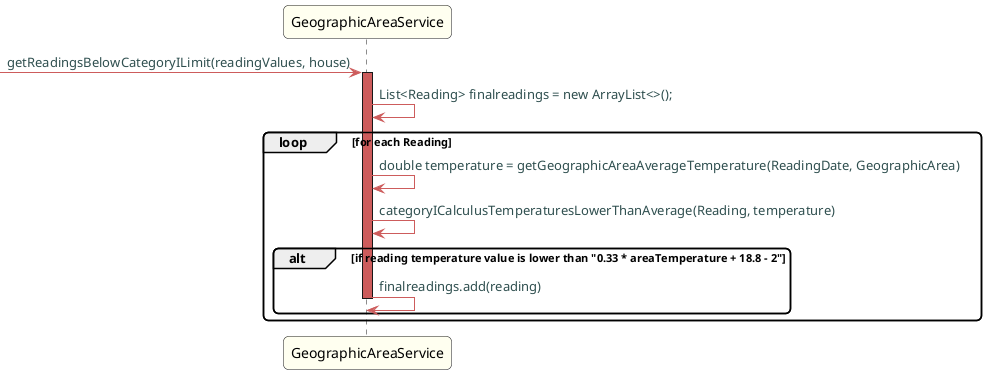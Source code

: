 @startuml

skinparam titleBorderRoundCorner 10
skinparam titleBorderThickness 3
skinparam titleBorderColor indianred
skinparam titleBackgroundColor ivory
skinparam FontName quicksand

skinparam actor {
  BorderColor indianred
  }

skinparam sequence {
  LifeLineBackgroundColor indianred
  ParticipantBackgroundColor ivory
}

skinparam roundcorner 10

skinparam component {
  arrowThickness 1
  ArrowFontName Verdana
  ArrowColor indianred
  ArrowFontColor darkslategrey
}

-> GeographicAreaService: getReadingsBelowCategoryILimit(readingValues, house)
activate GeographicAreaService
GeographicAreaService -> GeographicAreaService: List<Reading> finalreadings = new ArrayList<>();
loop for each Reading
GeographicAreaService -> GeographicAreaService: double temperature = getGeographicAreaAverageTemperature(ReadingDate, GeographicArea)
GeographicAreaService -> GeographicAreaService: categoryICalculusTemperaturesLowerThanAverage(Reading, temperature)
alt if reading temperature value is lower than "0.33 * areaTemperature + 18.8 - 2"
GeographicAreaService -> GeographicAreaService: finalreadings.add(reading)
deactivate GeographicAreaService


end

end



@enduml

